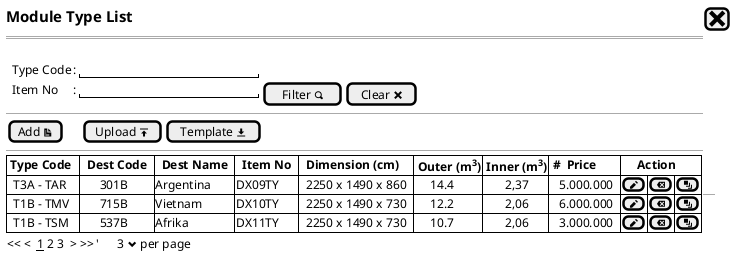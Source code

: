 @startsalt
{
  <size:15><b>Module Type List|[<size:25><&x>]|*
  ==
  .
  {
      .|Type Code    |: |"                      "|*
      .|Item No      |: |"                      "| [Filter <&magnifying-glass>]| [Clear <&x>]| *      

  }
  --
  {
  [Add <&document>]|.|.|.|[Upload <&data-transfer-upload>]| [Template <&data-transfer-download>]|*
  }
  --
  {#
  |<b> Type Code |<b>  Dest Code  |<b>  Dest Name  |<b>  Item No  | <b> Dimension (cm)  |<b> Outer (m<sup>3</sup>) |<b> Inner (m<sup>3</sup>) | <b>#  Price  |<b>     Action |*|*|*
  |  T3A - TAR   |       301B     |     Argentina  | DX09TY       |  2250 x 1490 x 860  |      14.4                |        2,37              |   5.000.000  |[<&pencil>]|[<&delete>]|[<&layers>]|*
  |  T1B - TMV   |       715B     |     Vietnam    | DX10TY       |  2250 x 1490 x 730  |      12.2                |        2,06              |   6.000.000  |[<&pencil>]|[<&delete>]|[<&layers>]|*
  |  T1B - TSM   |       537B     |     Afrika     | DX11TY       |  2250 x 1490 x 730  |      10.7                |        2,06              |   3.000.000  |[<&pencil>]|[<&delete>]|[<&layers>]|*
  
  } 

  --
  {
  << <  __1__ 2 3  > >>  |'      3 <&chevron-bottom> per page |*
  }
}
@endsalt
@enduml
